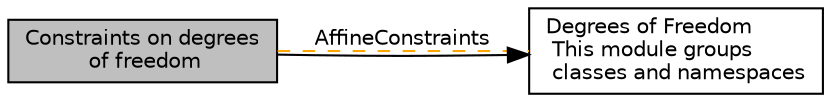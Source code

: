 digraph "Constraints on degrees of freedom"
{
  edge [fontname="Helvetica",fontsize="10",labelfontname="Helvetica",labelfontsize="10"];
  node [fontname="Helvetica",fontsize="10",shape=box];
  rankdir=LR;
  Node1 [label="Constraints on degrees\l of freedom",height=0.2,width=0.4,color="black", fillcolor="grey75", style="filled", fontcolor="black",tooltip=" "];
  Node2 [label="Degrees of Freedom\l This module groups\l classes and namespaces",height=0.2,width=0.4,color="black", fillcolor="white", style="filled",URL="$group__dofs.html",tooltip="that have to do with handling degrees of freedom. The central class of this group is the DoFHandler c..."];
  Node2->Node1 [shape=plaintext, dir="back", style="solid"];
  Node1->Node2 [shape=plaintext, label="AffineConstraints", color="orange", dir="none", style="dashed"];
}
